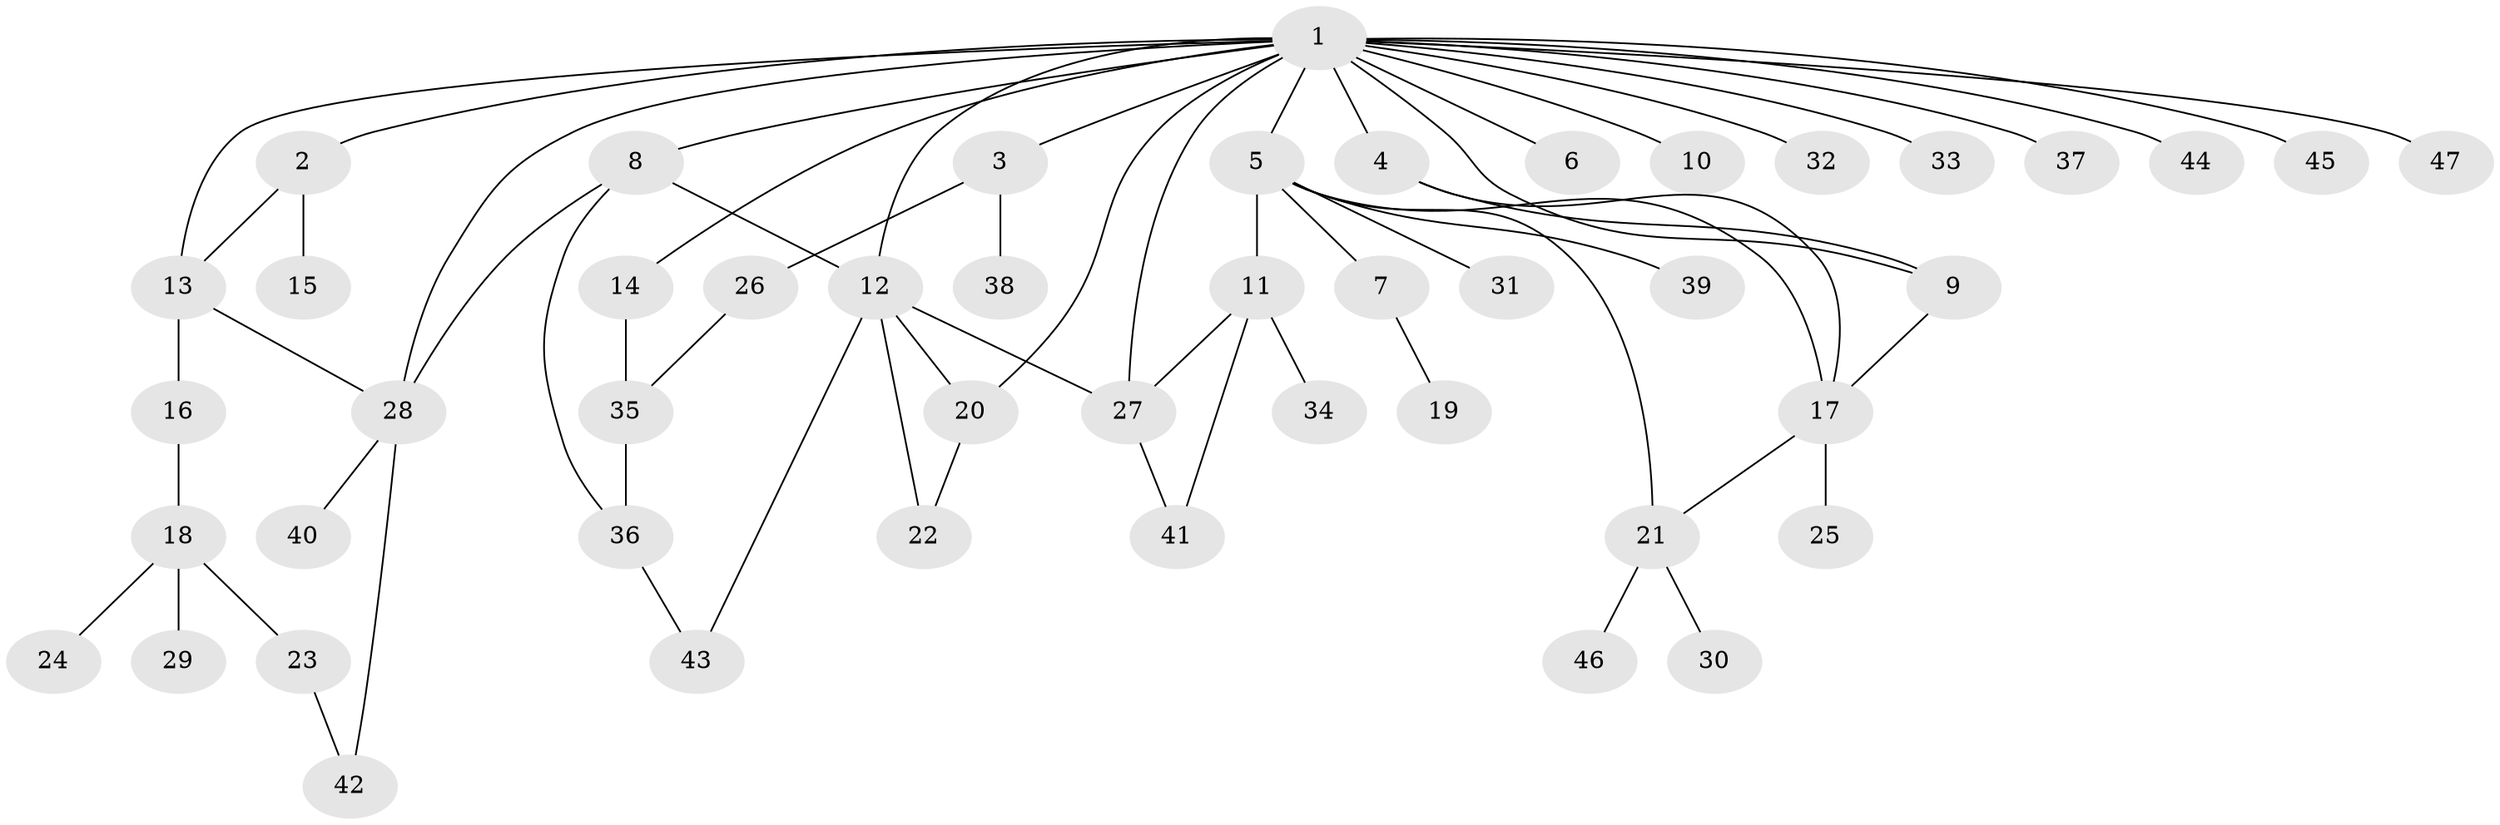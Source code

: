 // original degree distribution, {21: 0.011235955056179775, 4: 0.0449438202247191, 7: 0.02247191011235955, 2: 0.19101123595505617, 10: 0.011235955056179775, 1: 0.5056179775280899, 5: 0.011235955056179775, 3: 0.14606741573033707, 6: 0.056179775280898875}
// Generated by graph-tools (version 1.1) at 2025/35/03/09/25 02:35:20]
// undirected, 47 vertices, 63 edges
graph export_dot {
graph [start="1"]
  node [color=gray90,style=filled];
  1;
  2;
  3;
  4;
  5;
  6;
  7;
  8;
  9;
  10;
  11;
  12;
  13;
  14;
  15;
  16;
  17;
  18;
  19;
  20;
  21;
  22;
  23;
  24;
  25;
  26;
  27;
  28;
  29;
  30;
  31;
  32;
  33;
  34;
  35;
  36;
  37;
  38;
  39;
  40;
  41;
  42;
  43;
  44;
  45;
  46;
  47;
  1 -- 2 [weight=1.0];
  1 -- 3 [weight=1.0];
  1 -- 4 [weight=1.0];
  1 -- 5 [weight=1.0];
  1 -- 6 [weight=1.0];
  1 -- 8 [weight=1.0];
  1 -- 9 [weight=1.0];
  1 -- 10 [weight=1.0];
  1 -- 12 [weight=1.0];
  1 -- 13 [weight=1.0];
  1 -- 14 [weight=1.0];
  1 -- 20 [weight=1.0];
  1 -- 27 [weight=1.0];
  1 -- 28 [weight=1.0];
  1 -- 32 [weight=1.0];
  1 -- 33 [weight=1.0];
  1 -- 37 [weight=1.0];
  1 -- 44 [weight=1.0];
  1 -- 45 [weight=1.0];
  1 -- 47 [weight=1.0];
  2 -- 13 [weight=1.0];
  2 -- 15 [weight=1.0];
  3 -- 26 [weight=1.0];
  3 -- 38 [weight=4.0];
  4 -- 9 [weight=1.0];
  4 -- 17 [weight=1.0];
  5 -- 7 [weight=1.0];
  5 -- 11 [weight=1.0];
  5 -- 17 [weight=1.0];
  5 -- 21 [weight=1.0];
  5 -- 31 [weight=1.0];
  5 -- 39 [weight=1.0];
  7 -- 19 [weight=1.0];
  8 -- 12 [weight=1.0];
  8 -- 28 [weight=1.0];
  8 -- 36 [weight=1.0];
  9 -- 17 [weight=1.0];
  11 -- 27 [weight=1.0];
  11 -- 34 [weight=1.0];
  11 -- 41 [weight=1.0];
  12 -- 20 [weight=1.0];
  12 -- 22 [weight=1.0];
  12 -- 27 [weight=1.0];
  12 -- 43 [weight=1.0];
  13 -- 16 [weight=1.0];
  13 -- 28 [weight=1.0];
  14 -- 35 [weight=2.0];
  16 -- 18 [weight=1.0];
  17 -- 21 [weight=1.0];
  17 -- 25 [weight=1.0];
  18 -- 23 [weight=2.0];
  18 -- 24 [weight=1.0];
  18 -- 29 [weight=1.0];
  20 -- 22 [weight=1.0];
  21 -- 30 [weight=1.0];
  21 -- 46 [weight=1.0];
  23 -- 42 [weight=1.0];
  26 -- 35 [weight=1.0];
  27 -- 41 [weight=1.0];
  28 -- 40 [weight=1.0];
  28 -- 42 [weight=1.0];
  35 -- 36 [weight=1.0];
  36 -- 43 [weight=1.0];
}
